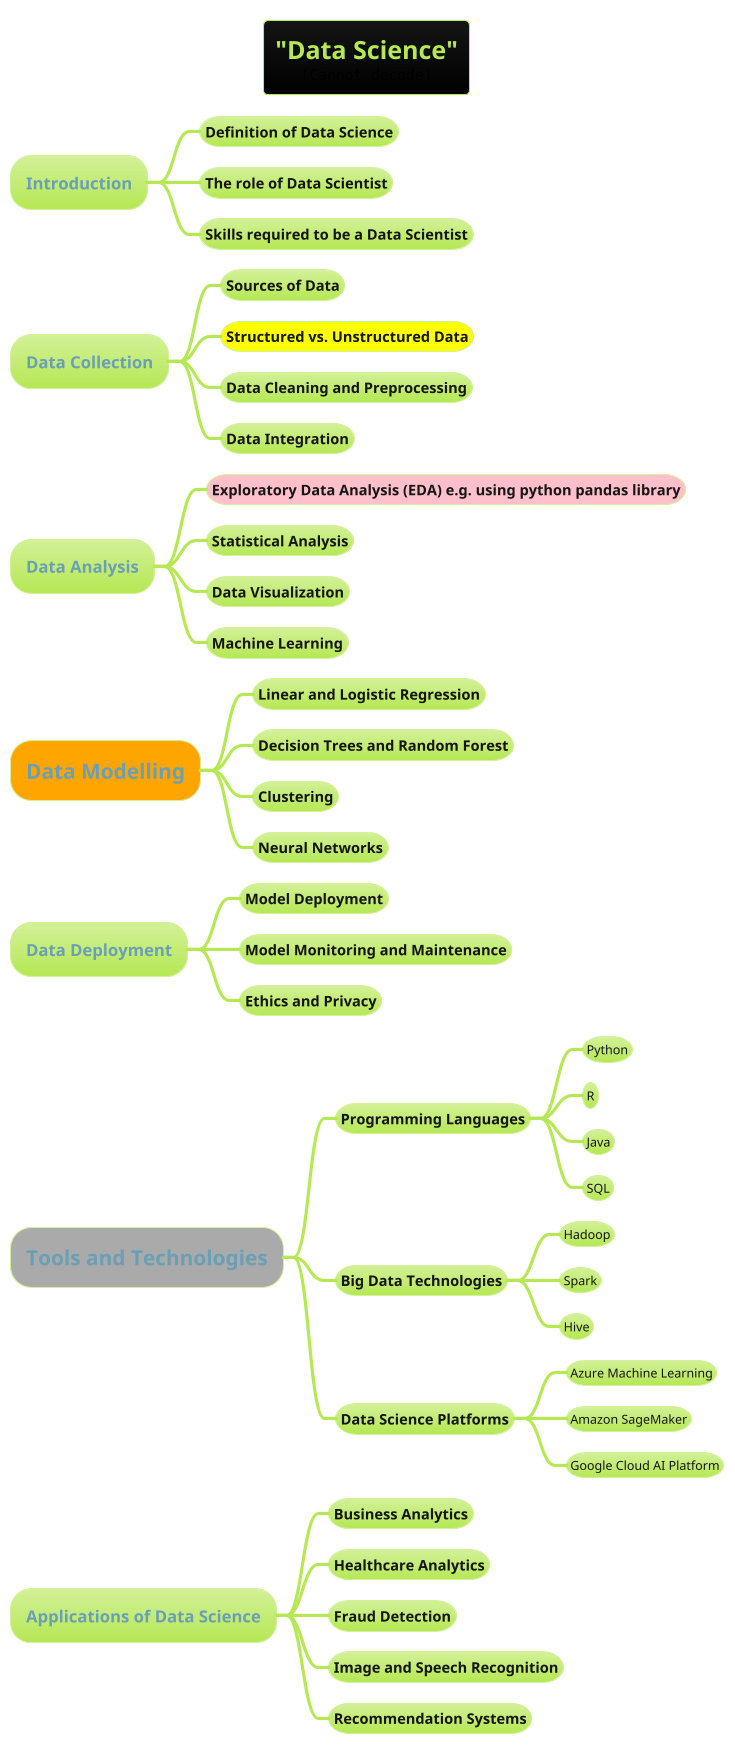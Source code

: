 @startmindmap
title = "Data Science" \n<img:images/img_18.png>
!theme hacker

* Introduction
** Definition of Data Science
** The role of Data Scientist
** Skills required to be a Data Scientist

* **Data Collection**
** Sources of Data
**[#yellow] **Structured vs. Unstructured Data**
** Data Cleaning and Preprocessing
** Data Integration

* Data Analysis
**[#pink] **Exploratory Data Analysis (EDA)** e.g. using python **pandas library**
** Statistical Analysis
** Data Visualization
** Machine Learning

*[#orange] =Data Modelling
** Linear and Logistic Regression
** Decision Trees and Random Forest
** Clustering
** Neural Networks

* Data Deployment
** Model Deployment
** Model Monitoring and Maintenance
** Ethics and Privacy

*[#a] =Tools and Technologies
** Programming Languages
*** Python
*** R
*** Java
*** SQL
** Big Data Technologies
*** Hadoop
*** Spark
*** Hive
** Data Science Platforms
*** Azure Machine Learning
*** Amazon SageMaker
*** Google Cloud AI Platform

* Applications of Data Science
** Business Analytics
** Healthcare Analytics
** Fraud Detection
** Image and Speech Recognition
** Recommendation Systems

@endmindmap
